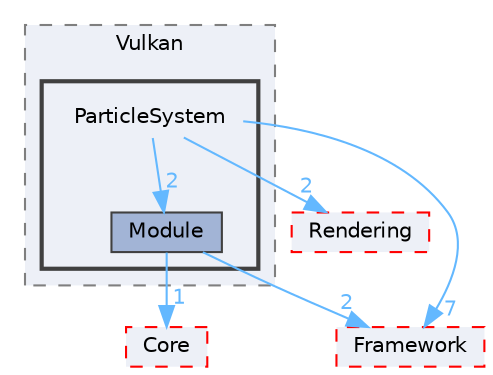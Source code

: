 digraph "E:/Peridyno/peridyno/src/Dynamics/Vulkan/ParticleSystem"
{
 // LATEX_PDF_SIZE
  bgcolor="transparent";
  edge [fontname=Helvetica,fontsize=10,labelfontname=Helvetica,labelfontsize=10];
  node [fontname=Helvetica,fontsize=10,shape=box,height=0.2,width=0.4];
  compound=true
  subgraph clusterdir_b1dd8262fb528f038dc3255082207646 {
    graph [ bgcolor="#edf0f7", pencolor="grey50", label="Vulkan", fontname=Helvetica,fontsize=10 style="filled,dashed", URL="dir_b1dd8262fb528f038dc3255082207646.html",tooltip=""]
  subgraph clusterdir_8d7f25e4c9ff9e8d07cd13e1127a464e {
    graph [ bgcolor="#edf0f7", pencolor="grey25", label="", fontname=Helvetica,fontsize=10 style="filled,bold", URL="dir_8d7f25e4c9ff9e8d07cd13e1127a464e.html",tooltip=""]
    dir_8d7f25e4c9ff9e8d07cd13e1127a464e [shape=plaintext, label="ParticleSystem"];
  dir_2810ef5b2006a2a7fcf58808ed396893 [label="Module", fillcolor="#a2b4d6", color="grey25", style="filled", URL="dir_2810ef5b2006a2a7fcf58808ed396893.html",tooltip=""];
  }
  }
  dir_0a5d901ffa28d51286754f85d80379d0 [label="Rendering", fillcolor="#edf0f7", color="red", style="filled,dashed", URL="dir_0a5d901ffa28d51286754f85d80379d0.html",tooltip=""];
  dir_3e9476288c0c22cbcea08ca5b8b8c190 [label="Core", fillcolor="#edf0f7", color="red", style="filled,dashed", URL="dir_3e9476288c0c22cbcea08ca5b8b8c190.html",tooltip=""];
  dir_c2c045169feb12a9231cac4869e44751 [label="Framework", fillcolor="#edf0f7", color="red", style="filled,dashed", URL="dir_c2c045169feb12a9231cac4869e44751.html",tooltip=""];
  dir_8d7f25e4c9ff9e8d07cd13e1127a464e->dir_0a5d901ffa28d51286754f85d80379d0 [headlabel="2", labeldistance=1.5 headhref="dir_000057_000065.html" href="dir_000057_000065.html" color="steelblue1" fontcolor="steelblue1"];
  dir_8d7f25e4c9ff9e8d07cd13e1127a464e->dir_2810ef5b2006a2a7fcf58808ed396893 [headlabel="2", labeldistance=1.5 headhref="dir_000057_000043.html" href="dir_000057_000043.html" color="steelblue1" fontcolor="steelblue1"];
  dir_8d7f25e4c9ff9e8d07cd13e1127a464e->dir_c2c045169feb12a9231cac4869e44751 [headlabel="7", labeldistance=1.5 headhref="dir_000057_000022.html" href="dir_000057_000022.html" color="steelblue1" fontcolor="steelblue1"];
  dir_2810ef5b2006a2a7fcf58808ed396893->dir_3e9476288c0c22cbcea08ca5b8b8c190 [headlabel="1", labeldistance=1.5 headhref="dir_000043_000012.html" href="dir_000043_000012.html" color="steelblue1" fontcolor="steelblue1"];
  dir_2810ef5b2006a2a7fcf58808ed396893->dir_c2c045169feb12a9231cac4869e44751 [headlabel="2", labeldistance=1.5 headhref="dir_000043_000022.html" href="dir_000043_000022.html" color="steelblue1" fontcolor="steelblue1"];
}
